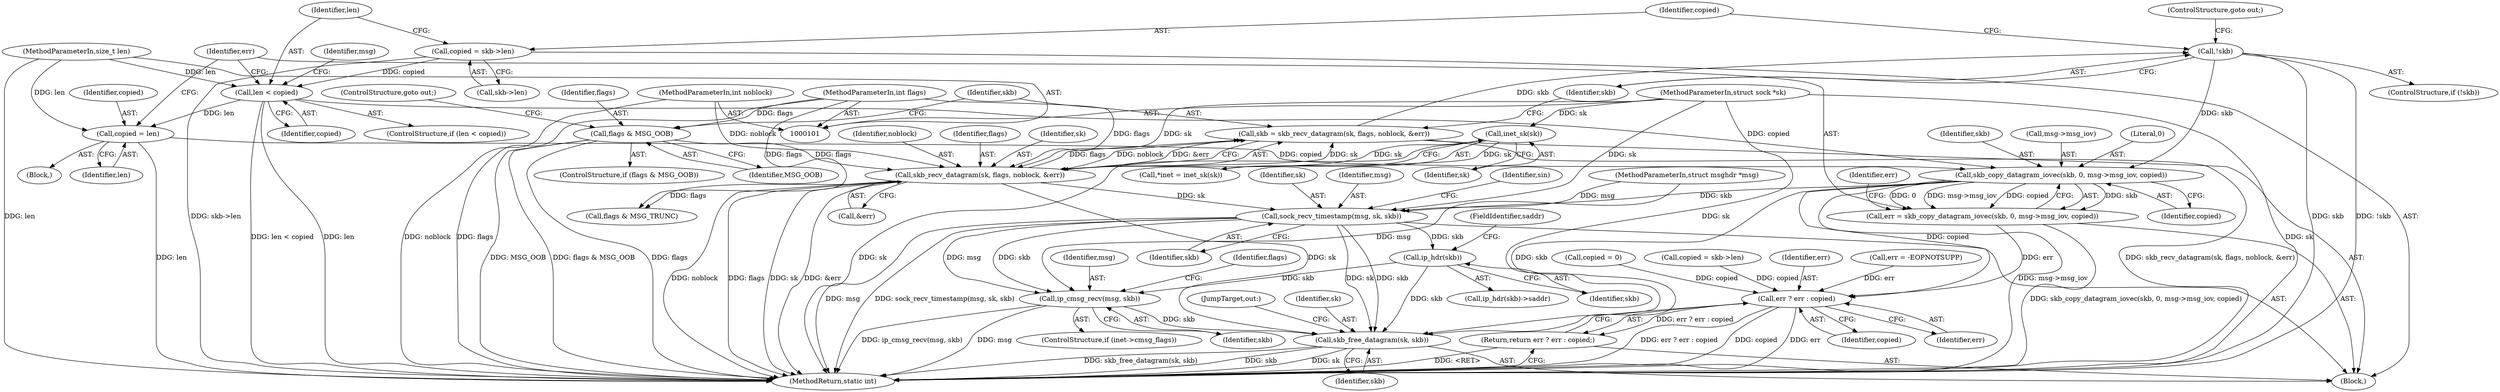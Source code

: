 digraph "0_linux_bceaa90240b6019ed73b49965eac7d167610be69_5@API" {
"1000170" [label="(Call,skb_copy_datagram_iovec(skb, 0, msg->msg_iov, copied))"];
"1000147" [label="(Call,!skb)"];
"1000138" [label="(Call,skb = skb_recv_datagram(sk, flags, noblock, &err))"];
"1000140" [label="(Call,skb_recv_datagram(sk, flags, noblock, &err))"];
"1000113" [label="(Call,inet_sk(sk))"];
"1000103" [label="(MethodParameterIn,struct sock *sk)"];
"1000134" [label="(Call,flags & MSG_OOB)"];
"1000107" [label="(MethodParameterIn,int flags)"];
"1000106" [label="(MethodParameterIn,int noblock)"];
"1000165" [label="(Call,copied = len)"];
"1000156" [label="(Call,len < copied)"];
"1000105" [label="(MethodParameterIn,size_t len)"];
"1000150" [label="(Call,copied = skb->len)"];
"1000168" [label="(Call,err = skb_copy_datagram_iovec(skb, 0, msg->msg_iov, copied))"];
"1000245" [label="(Call,err ? err : copied)"];
"1000244" [label="(Return,return err ? err : copied;)"];
"1000180" [label="(Call,sock_recv_timestamp(msg, sk, skb))"];
"1000199" [label="(Call,ip_hdr(skb))"];
"1000227" [label="(Call,ip_cmsg_recv(msg, skb))"];
"1000240" [label="(Call,skb_free_datagram(sk, skb))"];
"1000105" [label="(MethodParameterIn,size_t len)"];
"1000178" [label="(Identifier,err)"];
"1000171" [label="(Identifier,skb)"];
"1000157" [label="(Identifier,len)"];
"1000143" [label="(Identifier,noblock)"];
"1000104" [label="(MethodParameterIn,struct msghdr *msg)"];
"1000136" [label="(Identifier,MSG_OOB)"];
"1000248" [label="(Identifier,copied)"];
"1000198" [label="(Call,ip_hdr(skb)->saddr)"];
"1000200" [label="(Identifier,skb)"];
"1000150" [label="(Call,copied = skb->len)"];
"1000169" [label="(Identifier,err)"];
"1000116" [label="(Call,copied = 0)"];
"1000152" [label="(Call,skb->len)"];
"1000227" [label="(Call,ip_cmsg_recv(msg, skb))"];
"1000170" [label="(Call,skb_copy_datagram_iovec(skb, 0, msg->msg_iov, copied))"];
"1000166" [label="(Identifier,copied)"];
"1000134" [label="(Call,flags & MSG_OOB)"];
"1000133" [label="(ControlStructure,if (flags & MSG_OOB))"];
"1000156" [label="(Call,len < copied)"];
"1000182" [label="(Identifier,sk)"];
"1000180" [label="(Call,sock_recv_timestamp(msg, sk, skb))"];
"1000201" [label="(FieldIdentifier,saddr)"];
"1000142" [label="(Identifier,flags)"];
"1000228" [label="(Identifier,msg)"];
"1000249" [label="(MethodReturn,static int)"];
"1000165" [label="(Call,copied = len)"];
"1000144" [label="(Call,&err)"];
"1000231" [label="(Call,flags & MSG_TRUNC)"];
"1000141" [label="(Identifier,sk)"];
"1000135" [label="(Identifier,flags)"];
"1000247" [label="(Identifier,err)"];
"1000148" [label="(Identifier,skb)"];
"1000183" [label="(Identifier,skb)"];
"1000234" [label="(Call,copied = skb->len)"];
"1000173" [label="(Call,msg->msg_iov)"];
"1000111" [label="(Call,*inet = inet_sk(sk))"];
"1000137" [label="(ControlStructure,goto out;)"];
"1000159" [label="(Block,)"];
"1000245" [label="(Call,err ? err : copied)"];
"1000167" [label="(Identifier,len)"];
"1000155" [label="(ControlStructure,if (len < copied))"];
"1000246" [label="(Identifier,err)"];
"1000162" [label="(Identifier,msg)"];
"1000176" [label="(Identifier,copied)"];
"1000244" [label="(Return,return err ? err : copied;)"];
"1000120" [label="(Call,err = -EOPNOTSUPP)"];
"1000181" [label="(Identifier,msg)"];
"1000223" [label="(ControlStructure,if (inet->cmsg_flags))"];
"1000232" [label="(Identifier,flags)"];
"1000140" [label="(Call,skb_recv_datagram(sk, flags, noblock, &err))"];
"1000168" [label="(Call,err = skb_copy_datagram_iovec(skb, 0, msg->msg_iov, copied))"];
"1000158" [label="(Identifier,copied)"];
"1000185" [label="(Identifier,sin)"];
"1000243" [label="(JumpTarget,out:)"];
"1000138" [label="(Call,skb = skb_recv_datagram(sk, flags, noblock, &err))"];
"1000146" [label="(ControlStructure,if (!skb))"];
"1000103" [label="(MethodParameterIn,struct sock *sk)"];
"1000242" [label="(Identifier,skb)"];
"1000149" [label="(ControlStructure,goto out;)"];
"1000114" [label="(Identifier,sk)"];
"1000241" [label="(Identifier,sk)"];
"1000199" [label="(Call,ip_hdr(skb))"];
"1000109" [label="(Block,)"];
"1000107" [label="(MethodParameterIn,int flags)"];
"1000151" [label="(Identifier,copied)"];
"1000229" [label="(Identifier,skb)"];
"1000139" [label="(Identifier,skb)"];
"1000147" [label="(Call,!skb)"];
"1000113" [label="(Call,inet_sk(sk))"];
"1000106" [label="(MethodParameterIn,int noblock)"];
"1000172" [label="(Literal,0)"];
"1000240" [label="(Call,skb_free_datagram(sk, skb))"];
"1000170" -> "1000168"  [label="AST: "];
"1000170" -> "1000176"  [label="CFG: "];
"1000171" -> "1000170"  [label="AST: "];
"1000172" -> "1000170"  [label="AST: "];
"1000173" -> "1000170"  [label="AST: "];
"1000176" -> "1000170"  [label="AST: "];
"1000168" -> "1000170"  [label="CFG: "];
"1000170" -> "1000249"  [label="DDG: msg->msg_iov"];
"1000170" -> "1000168"  [label="DDG: skb"];
"1000170" -> "1000168"  [label="DDG: 0"];
"1000170" -> "1000168"  [label="DDG: msg->msg_iov"];
"1000170" -> "1000168"  [label="DDG: copied"];
"1000147" -> "1000170"  [label="DDG: skb"];
"1000165" -> "1000170"  [label="DDG: copied"];
"1000156" -> "1000170"  [label="DDG: copied"];
"1000170" -> "1000180"  [label="DDG: skb"];
"1000170" -> "1000240"  [label="DDG: skb"];
"1000170" -> "1000245"  [label="DDG: copied"];
"1000147" -> "1000146"  [label="AST: "];
"1000147" -> "1000148"  [label="CFG: "];
"1000148" -> "1000147"  [label="AST: "];
"1000149" -> "1000147"  [label="CFG: "];
"1000151" -> "1000147"  [label="CFG: "];
"1000147" -> "1000249"  [label="DDG: skb"];
"1000147" -> "1000249"  [label="DDG: !skb"];
"1000138" -> "1000147"  [label="DDG: skb"];
"1000138" -> "1000109"  [label="AST: "];
"1000138" -> "1000140"  [label="CFG: "];
"1000139" -> "1000138"  [label="AST: "];
"1000140" -> "1000138"  [label="AST: "];
"1000148" -> "1000138"  [label="CFG: "];
"1000138" -> "1000249"  [label="DDG: skb_recv_datagram(sk, flags, noblock, &err)"];
"1000140" -> "1000138"  [label="DDG: sk"];
"1000140" -> "1000138"  [label="DDG: flags"];
"1000140" -> "1000138"  [label="DDG: noblock"];
"1000140" -> "1000138"  [label="DDG: &err"];
"1000140" -> "1000144"  [label="CFG: "];
"1000141" -> "1000140"  [label="AST: "];
"1000142" -> "1000140"  [label="AST: "];
"1000143" -> "1000140"  [label="AST: "];
"1000144" -> "1000140"  [label="AST: "];
"1000140" -> "1000249"  [label="DDG: flags"];
"1000140" -> "1000249"  [label="DDG: sk"];
"1000140" -> "1000249"  [label="DDG: &err"];
"1000140" -> "1000249"  [label="DDG: noblock"];
"1000113" -> "1000140"  [label="DDG: sk"];
"1000103" -> "1000140"  [label="DDG: sk"];
"1000134" -> "1000140"  [label="DDG: flags"];
"1000107" -> "1000140"  [label="DDG: flags"];
"1000106" -> "1000140"  [label="DDG: noblock"];
"1000140" -> "1000180"  [label="DDG: sk"];
"1000140" -> "1000231"  [label="DDG: flags"];
"1000140" -> "1000240"  [label="DDG: sk"];
"1000113" -> "1000111"  [label="AST: "];
"1000113" -> "1000114"  [label="CFG: "];
"1000114" -> "1000113"  [label="AST: "];
"1000111" -> "1000113"  [label="CFG: "];
"1000113" -> "1000249"  [label="DDG: sk"];
"1000113" -> "1000111"  [label="DDG: sk"];
"1000103" -> "1000113"  [label="DDG: sk"];
"1000103" -> "1000101"  [label="AST: "];
"1000103" -> "1000249"  [label="DDG: sk"];
"1000103" -> "1000180"  [label="DDG: sk"];
"1000103" -> "1000240"  [label="DDG: sk"];
"1000134" -> "1000133"  [label="AST: "];
"1000134" -> "1000136"  [label="CFG: "];
"1000135" -> "1000134"  [label="AST: "];
"1000136" -> "1000134"  [label="AST: "];
"1000137" -> "1000134"  [label="CFG: "];
"1000139" -> "1000134"  [label="CFG: "];
"1000134" -> "1000249"  [label="DDG: flags & MSG_OOB"];
"1000134" -> "1000249"  [label="DDG: flags"];
"1000134" -> "1000249"  [label="DDG: MSG_OOB"];
"1000107" -> "1000134"  [label="DDG: flags"];
"1000107" -> "1000101"  [label="AST: "];
"1000107" -> "1000249"  [label="DDG: flags"];
"1000107" -> "1000231"  [label="DDG: flags"];
"1000106" -> "1000101"  [label="AST: "];
"1000106" -> "1000249"  [label="DDG: noblock"];
"1000165" -> "1000159"  [label="AST: "];
"1000165" -> "1000167"  [label="CFG: "];
"1000166" -> "1000165"  [label="AST: "];
"1000167" -> "1000165"  [label="AST: "];
"1000169" -> "1000165"  [label="CFG: "];
"1000165" -> "1000249"  [label="DDG: len"];
"1000156" -> "1000165"  [label="DDG: len"];
"1000105" -> "1000165"  [label="DDG: len"];
"1000156" -> "1000155"  [label="AST: "];
"1000156" -> "1000158"  [label="CFG: "];
"1000157" -> "1000156"  [label="AST: "];
"1000158" -> "1000156"  [label="AST: "];
"1000162" -> "1000156"  [label="CFG: "];
"1000169" -> "1000156"  [label="CFG: "];
"1000156" -> "1000249"  [label="DDG: len"];
"1000156" -> "1000249"  [label="DDG: len < copied"];
"1000105" -> "1000156"  [label="DDG: len"];
"1000150" -> "1000156"  [label="DDG: copied"];
"1000105" -> "1000101"  [label="AST: "];
"1000105" -> "1000249"  [label="DDG: len"];
"1000150" -> "1000109"  [label="AST: "];
"1000150" -> "1000152"  [label="CFG: "];
"1000151" -> "1000150"  [label="AST: "];
"1000152" -> "1000150"  [label="AST: "];
"1000157" -> "1000150"  [label="CFG: "];
"1000150" -> "1000249"  [label="DDG: skb->len"];
"1000168" -> "1000109"  [label="AST: "];
"1000169" -> "1000168"  [label="AST: "];
"1000178" -> "1000168"  [label="CFG: "];
"1000168" -> "1000249"  [label="DDG: skb_copy_datagram_iovec(skb, 0, msg->msg_iov, copied)"];
"1000168" -> "1000245"  [label="DDG: err"];
"1000245" -> "1000244"  [label="AST: "];
"1000245" -> "1000247"  [label="CFG: "];
"1000245" -> "1000248"  [label="CFG: "];
"1000246" -> "1000245"  [label="AST: "];
"1000247" -> "1000245"  [label="AST: "];
"1000248" -> "1000245"  [label="AST: "];
"1000244" -> "1000245"  [label="CFG: "];
"1000245" -> "1000249"  [label="DDG: err ? err : copied"];
"1000245" -> "1000249"  [label="DDG: copied"];
"1000245" -> "1000249"  [label="DDG: err"];
"1000245" -> "1000244"  [label="DDG: err ? err : copied"];
"1000120" -> "1000245"  [label="DDG: err"];
"1000116" -> "1000245"  [label="DDG: copied"];
"1000234" -> "1000245"  [label="DDG: copied"];
"1000244" -> "1000109"  [label="AST: "];
"1000249" -> "1000244"  [label="CFG: "];
"1000244" -> "1000249"  [label="DDG: <RET>"];
"1000180" -> "1000109"  [label="AST: "];
"1000180" -> "1000183"  [label="CFG: "];
"1000181" -> "1000180"  [label="AST: "];
"1000182" -> "1000180"  [label="AST: "];
"1000183" -> "1000180"  [label="AST: "];
"1000185" -> "1000180"  [label="CFG: "];
"1000180" -> "1000249"  [label="DDG: msg"];
"1000180" -> "1000249"  [label="DDG: sock_recv_timestamp(msg, sk, skb)"];
"1000104" -> "1000180"  [label="DDG: msg"];
"1000180" -> "1000199"  [label="DDG: skb"];
"1000180" -> "1000227"  [label="DDG: msg"];
"1000180" -> "1000227"  [label="DDG: skb"];
"1000180" -> "1000240"  [label="DDG: sk"];
"1000180" -> "1000240"  [label="DDG: skb"];
"1000199" -> "1000198"  [label="AST: "];
"1000199" -> "1000200"  [label="CFG: "];
"1000200" -> "1000199"  [label="AST: "];
"1000201" -> "1000199"  [label="CFG: "];
"1000199" -> "1000227"  [label="DDG: skb"];
"1000199" -> "1000240"  [label="DDG: skb"];
"1000227" -> "1000223"  [label="AST: "];
"1000227" -> "1000229"  [label="CFG: "];
"1000228" -> "1000227"  [label="AST: "];
"1000229" -> "1000227"  [label="AST: "];
"1000232" -> "1000227"  [label="CFG: "];
"1000227" -> "1000249"  [label="DDG: ip_cmsg_recv(msg, skb)"];
"1000227" -> "1000249"  [label="DDG: msg"];
"1000104" -> "1000227"  [label="DDG: msg"];
"1000227" -> "1000240"  [label="DDG: skb"];
"1000240" -> "1000109"  [label="AST: "];
"1000240" -> "1000242"  [label="CFG: "];
"1000241" -> "1000240"  [label="AST: "];
"1000242" -> "1000240"  [label="AST: "];
"1000243" -> "1000240"  [label="CFG: "];
"1000240" -> "1000249"  [label="DDG: skb_free_datagram(sk, skb)"];
"1000240" -> "1000249"  [label="DDG: skb"];
"1000240" -> "1000249"  [label="DDG: sk"];
}
